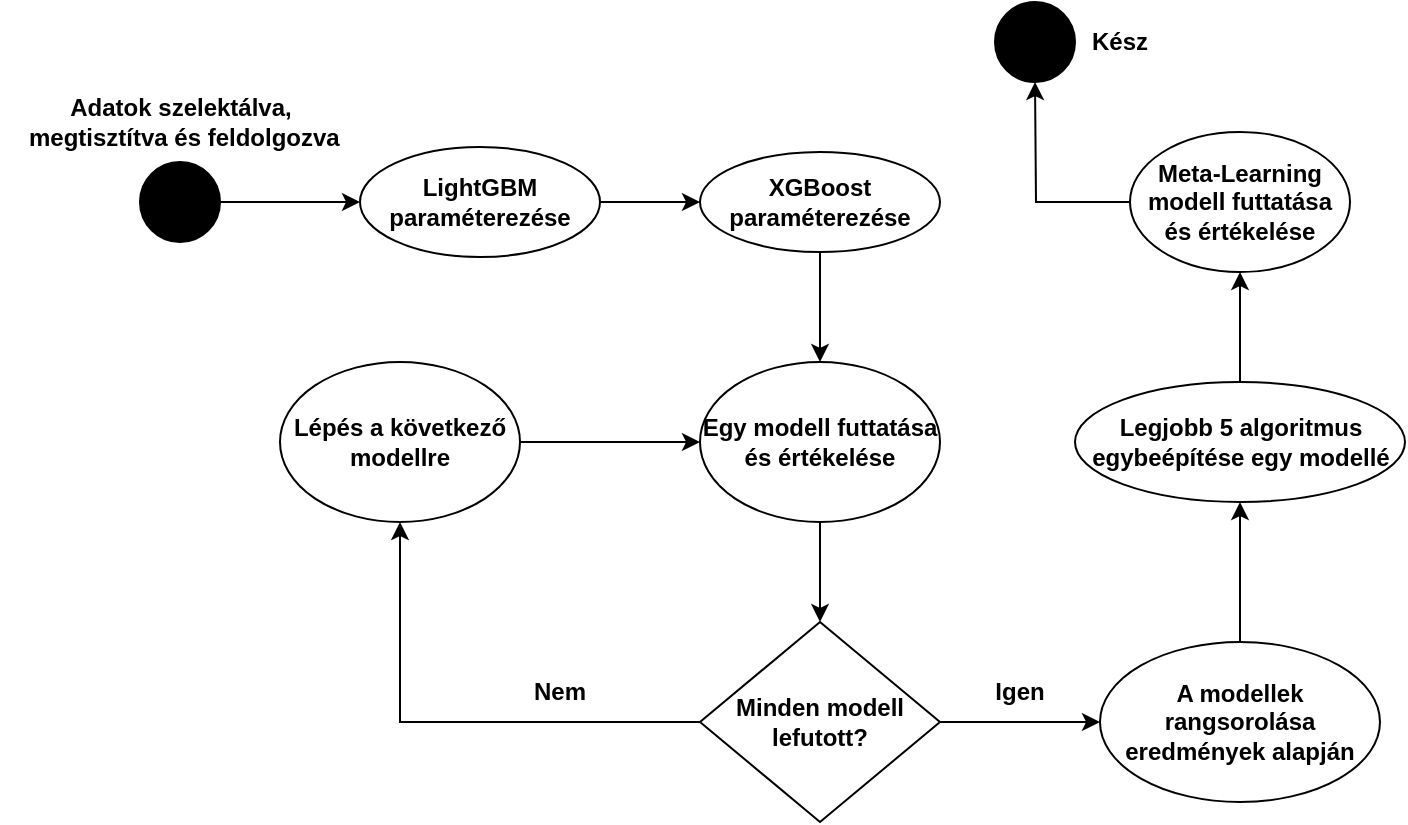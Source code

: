 <mxfile version="21.1.1" type="github">
  <diagram id="C5RBs43oDa-KdzZeNtuy" name="Page-1">
    <mxGraphModel dx="1050" dy="538" grid="1" gridSize="10" guides="1" tooltips="1" connect="1" arrows="1" fold="1" page="1" pageScale="1" pageWidth="827" pageHeight="1169" math="0" shadow="0">
      <root>
        <mxCell id="WIyWlLk6GJQsqaUBKTNV-0" />
        <mxCell id="WIyWlLk6GJQsqaUBKTNV-1" parent="WIyWlLk6GJQsqaUBKTNV-0" />
        <mxCell id="sb5WvD9D_e_DHCj7mlhH-0" value="" style="ellipse;whiteSpace=wrap;html=1;aspect=fixed;fillColor=#000000;" vertex="1" parent="WIyWlLk6GJQsqaUBKTNV-1">
          <mxGeometry x="90" y="120" width="40" height="40" as="geometry" />
        </mxCell>
        <mxCell id="sb5WvD9D_e_DHCj7mlhH-1" value="&lt;div&gt;&lt;b&gt;Adatok szelektálva,&lt;br&gt;&lt;/b&gt;&lt;/div&gt;&lt;div&gt;&lt;b&gt;&amp;nbsp;megtisztítva és feldolgozva&lt;br&gt;&lt;/b&gt;&lt;/div&gt;" style="text;html=1;align=center;verticalAlign=middle;resizable=0;points=[];autosize=1;strokeColor=none;fillColor=none;" vertex="1" parent="WIyWlLk6GJQsqaUBKTNV-1">
          <mxGeometry x="20" y="80" width="180" height="40" as="geometry" />
        </mxCell>
        <mxCell id="sb5WvD9D_e_DHCj7mlhH-2" value="" style="endArrow=classic;html=1;rounded=0;exitX=1;exitY=0.5;exitDx=0;exitDy=0;" edge="1" parent="WIyWlLk6GJQsqaUBKTNV-1" source="sb5WvD9D_e_DHCj7mlhH-0">
          <mxGeometry width="50" height="50" relative="1" as="geometry">
            <mxPoint x="390" y="300" as="sourcePoint" />
            <mxPoint x="200" y="140" as="targetPoint" />
          </mxGeometry>
        </mxCell>
        <mxCell id="sb5WvD9D_e_DHCj7mlhH-3" value="&lt;b&gt;LightGBM paraméterezése&lt;br&gt;&lt;/b&gt;" style="ellipse;whiteSpace=wrap;html=1;" vertex="1" parent="WIyWlLk6GJQsqaUBKTNV-1">
          <mxGeometry x="200" y="112.5" width="120" height="55" as="geometry" />
        </mxCell>
        <mxCell id="sb5WvD9D_e_DHCj7mlhH-4" value="" style="endArrow=classic;html=1;rounded=0;exitX=1;exitY=0.5;exitDx=0;exitDy=0;" edge="1" parent="WIyWlLk6GJQsqaUBKTNV-1" source="sb5WvD9D_e_DHCj7mlhH-3" target="sb5WvD9D_e_DHCj7mlhH-5">
          <mxGeometry width="50" height="50" relative="1" as="geometry">
            <mxPoint x="390" y="300" as="sourcePoint" />
            <mxPoint x="390" y="140" as="targetPoint" />
          </mxGeometry>
        </mxCell>
        <mxCell id="sb5WvD9D_e_DHCj7mlhH-5" value="&lt;b&gt;XGBoost paraméterezése&lt;br&gt;&lt;/b&gt;" style="ellipse;whiteSpace=wrap;html=1;" vertex="1" parent="WIyWlLk6GJQsqaUBKTNV-1">
          <mxGeometry x="370" y="115" width="120" height="50" as="geometry" />
        </mxCell>
        <mxCell id="sb5WvD9D_e_DHCj7mlhH-6" value="&lt;b&gt;Egy modell futtatása és értékelése&lt;br&gt;&lt;/b&gt;" style="ellipse;whiteSpace=wrap;html=1;" vertex="1" parent="WIyWlLk6GJQsqaUBKTNV-1">
          <mxGeometry x="370" y="220" width="120" height="80" as="geometry" />
        </mxCell>
        <mxCell id="sb5WvD9D_e_DHCj7mlhH-7" value="&lt;b&gt;Minden modell lefutott?&lt;br&gt;&lt;/b&gt;" style="rhombus;whiteSpace=wrap;html=1;" vertex="1" parent="WIyWlLk6GJQsqaUBKTNV-1">
          <mxGeometry x="370" y="350" width="120" height="100" as="geometry" />
        </mxCell>
        <mxCell id="sb5WvD9D_e_DHCj7mlhH-8" value="" style="endArrow=classic;html=1;rounded=0;exitX=0.5;exitY=1;exitDx=0;exitDy=0;entryX=0.5;entryY=0;entryDx=0;entryDy=0;" edge="1" parent="WIyWlLk6GJQsqaUBKTNV-1" source="sb5WvD9D_e_DHCj7mlhH-5" target="sb5WvD9D_e_DHCj7mlhH-6">
          <mxGeometry width="50" height="50" relative="1" as="geometry">
            <mxPoint x="390" y="300" as="sourcePoint" />
            <mxPoint x="440" y="250" as="targetPoint" />
          </mxGeometry>
        </mxCell>
        <mxCell id="sb5WvD9D_e_DHCj7mlhH-9" value="" style="endArrow=classic;html=1;rounded=0;exitX=0.5;exitY=1;exitDx=0;exitDy=0;entryX=0.5;entryY=0;entryDx=0;entryDy=0;" edge="1" parent="WIyWlLk6GJQsqaUBKTNV-1" source="sb5WvD9D_e_DHCj7mlhH-6" target="sb5WvD9D_e_DHCj7mlhH-7">
          <mxGeometry width="50" height="50" relative="1" as="geometry">
            <mxPoint x="390" y="300" as="sourcePoint" />
            <mxPoint x="440" y="250" as="targetPoint" />
          </mxGeometry>
        </mxCell>
        <mxCell id="sb5WvD9D_e_DHCj7mlhH-10" value="" style="endArrow=classic;html=1;rounded=0;exitX=0;exitY=0.5;exitDx=0;exitDy=0;" edge="1" parent="WIyWlLk6GJQsqaUBKTNV-1" source="sb5WvD9D_e_DHCj7mlhH-7" target="sb5WvD9D_e_DHCj7mlhH-11">
          <mxGeometry width="50" height="50" relative="1" as="geometry">
            <mxPoint x="390" y="300" as="sourcePoint" />
            <mxPoint x="210" y="400" as="targetPoint" />
            <Array as="points">
              <mxPoint x="220" y="400" />
            </Array>
          </mxGeometry>
        </mxCell>
        <mxCell id="sb5WvD9D_e_DHCj7mlhH-11" value="&lt;b&gt;Lépés a következő modellre&lt;br&gt;&lt;/b&gt;" style="ellipse;whiteSpace=wrap;html=1;" vertex="1" parent="WIyWlLk6GJQsqaUBKTNV-1">
          <mxGeometry x="160" y="220" width="120" height="80" as="geometry" />
        </mxCell>
        <mxCell id="sb5WvD9D_e_DHCj7mlhH-12" value="&lt;b&gt;Nem&lt;/b&gt;" style="text;html=1;strokeColor=none;fillColor=none;align=center;verticalAlign=middle;whiteSpace=wrap;rounded=0;" vertex="1" parent="WIyWlLk6GJQsqaUBKTNV-1">
          <mxGeometry x="270" y="370" width="60" height="30" as="geometry" />
        </mxCell>
        <mxCell id="sb5WvD9D_e_DHCj7mlhH-13" value="" style="endArrow=classic;html=1;rounded=0;exitX=1;exitY=0.5;exitDx=0;exitDy=0;entryX=0;entryY=0.5;entryDx=0;entryDy=0;" edge="1" parent="WIyWlLk6GJQsqaUBKTNV-1" source="sb5WvD9D_e_DHCj7mlhH-11" target="sb5WvD9D_e_DHCj7mlhH-6">
          <mxGeometry width="50" height="50" relative="1" as="geometry">
            <mxPoint x="390" y="300" as="sourcePoint" />
            <mxPoint x="440" y="250" as="targetPoint" />
          </mxGeometry>
        </mxCell>
        <mxCell id="sb5WvD9D_e_DHCj7mlhH-15" value="&lt;b&gt;A modellek rangsorolása eredmények alapján&lt;br&gt;&lt;/b&gt;" style="ellipse;whiteSpace=wrap;html=1;" vertex="1" parent="WIyWlLk6GJQsqaUBKTNV-1">
          <mxGeometry x="570" y="360" width="140" height="80" as="geometry" />
        </mxCell>
        <mxCell id="sb5WvD9D_e_DHCj7mlhH-16" value="" style="endArrow=classic;html=1;rounded=0;exitX=1;exitY=0.5;exitDx=0;exitDy=0;entryX=0;entryY=0.5;entryDx=0;entryDy=0;" edge="1" parent="WIyWlLk6GJQsqaUBKTNV-1" source="sb5WvD9D_e_DHCj7mlhH-7" target="sb5WvD9D_e_DHCj7mlhH-15">
          <mxGeometry width="50" height="50" relative="1" as="geometry">
            <mxPoint x="390" y="300" as="sourcePoint" />
            <mxPoint x="440" y="250" as="targetPoint" />
          </mxGeometry>
        </mxCell>
        <mxCell id="sb5WvD9D_e_DHCj7mlhH-17" value="&lt;b&gt;Igen&lt;/b&gt;" style="text;html=1;strokeColor=none;fillColor=none;align=center;verticalAlign=middle;whiteSpace=wrap;rounded=0;" vertex="1" parent="WIyWlLk6GJQsqaUBKTNV-1">
          <mxGeometry x="500" y="370" width="60" height="30" as="geometry" />
        </mxCell>
        <mxCell id="sb5WvD9D_e_DHCj7mlhH-19" value="&lt;b&gt;Legjobb 5 algoritmus egybeépítése egy modellé&lt;br&gt;&lt;/b&gt;" style="ellipse;whiteSpace=wrap;html=1;" vertex="1" parent="WIyWlLk6GJQsqaUBKTNV-1">
          <mxGeometry x="557.5" y="230" width="165" height="60" as="geometry" />
        </mxCell>
        <mxCell id="sb5WvD9D_e_DHCj7mlhH-20" value="" style="endArrow=classic;html=1;rounded=0;exitX=0.5;exitY=0;exitDx=0;exitDy=0;entryX=0.5;entryY=1;entryDx=0;entryDy=0;" edge="1" parent="WIyWlLk6GJQsqaUBKTNV-1" source="sb5WvD9D_e_DHCj7mlhH-15" target="sb5WvD9D_e_DHCj7mlhH-19">
          <mxGeometry width="50" height="50" relative="1" as="geometry">
            <mxPoint x="390" y="300" as="sourcePoint" />
            <mxPoint x="440" y="250" as="targetPoint" />
          </mxGeometry>
        </mxCell>
        <mxCell id="sb5WvD9D_e_DHCj7mlhH-21" value="" style="endArrow=classic;html=1;rounded=0;exitX=0.5;exitY=0;exitDx=0;exitDy=0;" edge="1" parent="WIyWlLk6GJQsqaUBKTNV-1" source="sb5WvD9D_e_DHCj7mlhH-19" target="sb5WvD9D_e_DHCj7mlhH-22">
          <mxGeometry width="50" height="50" relative="1" as="geometry">
            <mxPoint x="390" y="300" as="sourcePoint" />
            <mxPoint x="640" y="160" as="targetPoint" />
          </mxGeometry>
        </mxCell>
        <mxCell id="sb5WvD9D_e_DHCj7mlhH-22" value="&lt;b&gt;Meta-Learning modell futtatása és értékelése&lt;br&gt;&lt;/b&gt;" style="ellipse;whiteSpace=wrap;html=1;" vertex="1" parent="WIyWlLk6GJQsqaUBKTNV-1">
          <mxGeometry x="585" y="105" width="110" height="70" as="geometry" />
        </mxCell>
        <mxCell id="sb5WvD9D_e_DHCj7mlhH-23" value="" style="ellipse;whiteSpace=wrap;html=1;aspect=fixed;fillColor=#000000;" vertex="1" parent="WIyWlLk6GJQsqaUBKTNV-1">
          <mxGeometry x="517.5" y="40" width="40" height="40" as="geometry" />
        </mxCell>
        <mxCell id="sb5WvD9D_e_DHCj7mlhH-24" value="&lt;b&gt;Kész&lt;/b&gt;" style="text;html=1;strokeColor=none;fillColor=none;align=center;verticalAlign=middle;whiteSpace=wrap;rounded=0;" vertex="1" parent="WIyWlLk6GJQsqaUBKTNV-1">
          <mxGeometry x="550" y="45" width="60" height="30" as="geometry" />
        </mxCell>
        <mxCell id="sb5WvD9D_e_DHCj7mlhH-25" value="" style="endArrow=classic;html=1;rounded=0;exitX=0;exitY=0.5;exitDx=0;exitDy=0;entryX=0.5;entryY=1;entryDx=0;entryDy=0;" edge="1" parent="WIyWlLk6GJQsqaUBKTNV-1" source="sb5WvD9D_e_DHCj7mlhH-22" target="sb5WvD9D_e_DHCj7mlhH-23">
          <mxGeometry width="50" height="50" relative="1" as="geometry">
            <mxPoint x="390" y="300" as="sourcePoint" />
            <mxPoint x="440" y="250" as="targetPoint" />
            <Array as="points">
              <mxPoint x="538" y="140" />
            </Array>
          </mxGeometry>
        </mxCell>
      </root>
    </mxGraphModel>
  </diagram>
</mxfile>
